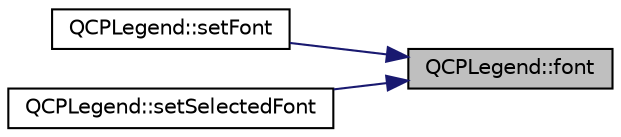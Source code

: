 digraph "QCPLegend::font"
{
 // LATEX_PDF_SIZE
  edge [fontname="Helvetica",fontsize="10",labelfontname="Helvetica",labelfontsize="10"];
  node [fontname="Helvetica",fontsize="10",shape=record];
  rankdir="RL";
  Node1 [label="QCPLegend::font",height=0.2,width=0.4,color="black", fillcolor="grey75", style="filled", fontcolor="black",tooltip=" "];
  Node1 -> Node2 [dir="back",color="midnightblue",fontsize="10",style="solid",fontname="Helvetica"];
  Node2 [label="QCPLegend::setFont",height=0.2,width=0.4,color="black", fillcolor="white", style="filled",URL="$classQCPLegend.html#aa4cda8499e3cb0f3be415edc02984c73",tooltip=" "];
  Node1 -> Node3 [dir="back",color="midnightblue",fontsize="10",style="solid",fontname="Helvetica"];
  Node3 [label="QCPLegend::setSelectedFont",height=0.2,width=0.4,color="black", fillcolor="white", style="filled",URL="$classQCPLegend.html#ab580a01c3c0a239374ed66c29edf5ad2",tooltip=" "];
}
